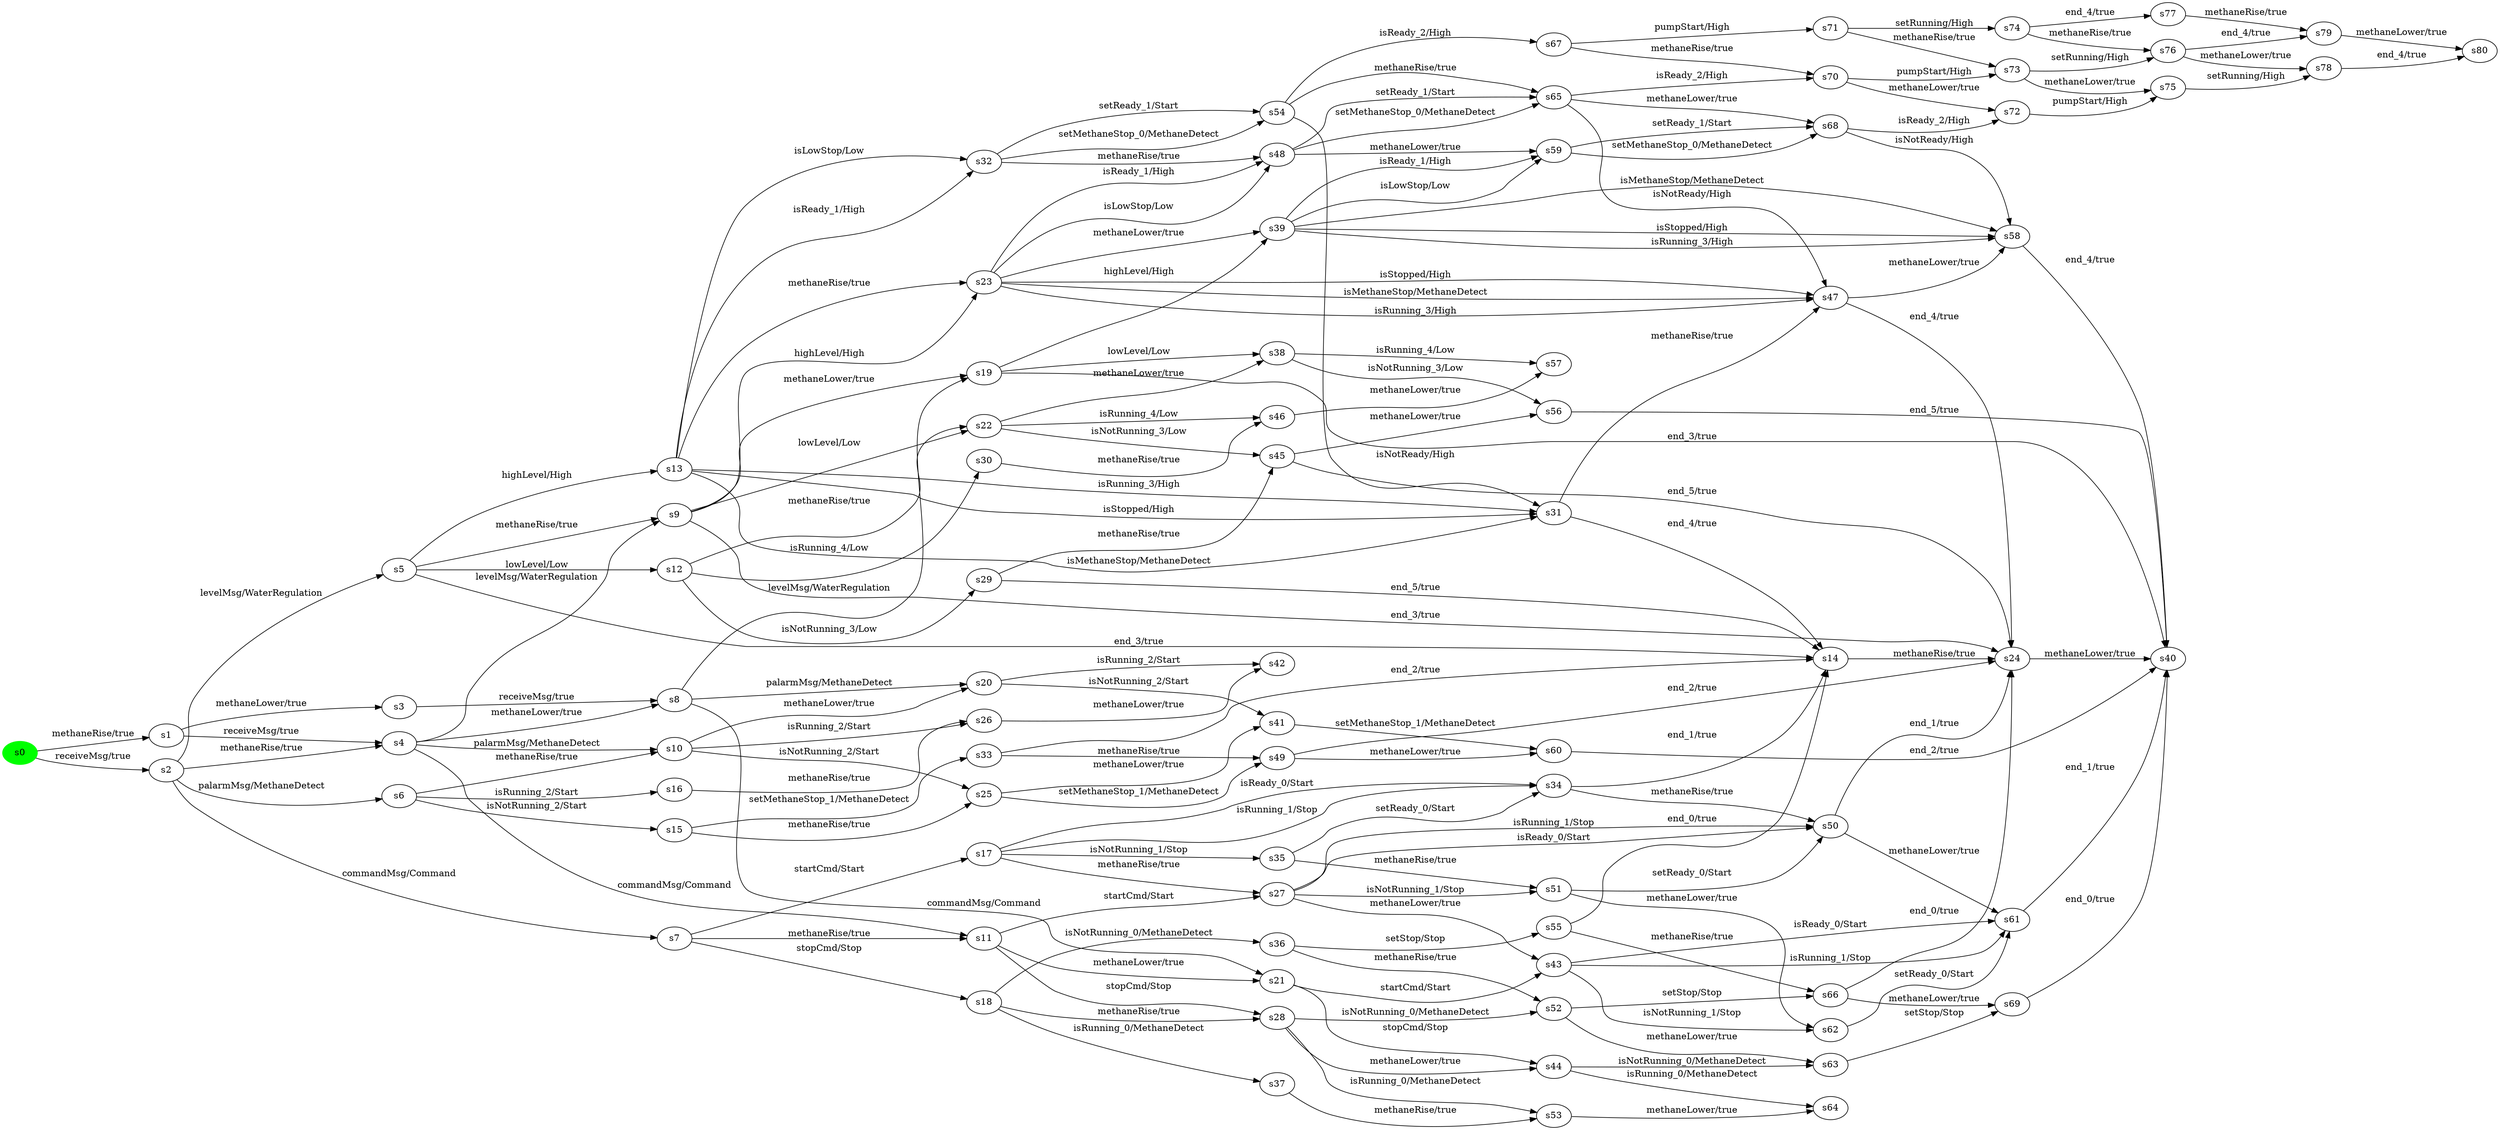 digraph G {
rankdir=LR;
state0[ label = "s0", style=filled, color=green ];
state1 [ label = "s71" ];
state1 -> state2 [ label=" methaneRise/true " ];
state1 -> state3 [ label=" setRunning/High " ];
state4 [ label = "s70" ];
state4 -> state5 [ label=" methaneLower/true " ];
state4 -> state2 [ label=" pumpStart/High " ];
state2 [ label = "s73" ];
state2 -> state6 [ label=" methaneLower/true " ];
state2 -> state7 [ label=" setRunning/High " ];
state5 [ label = "s72" ];
state5 -> state6 [ label=" pumpStart/High " ];
state8 [ label = "s31" ];
state8 -> state9 [ label=" methaneRise/true " ];
state8 -> state10 [ label=" end_4/true " ];
state6 [ label = "s75" ];
state6 -> state11 [ label=" setRunning/High " ];
state3 [ label = "s74" ];
state3 -> state7 [ label=" methaneRise/true " ];
state3 -> state12 [ label=" end_4/true " ];
state13 [ label = "s30" ];
state13 -> state14 [ label=" methaneRise/true " ];
state12 [ label = "s77" ];
state12 -> state15 [ label=" methaneRise/true " ];
state16 [ label = "s33" ];
state16 -> state10 [ label=" end_2/true " ];
state16 -> state17 [ label=" methaneRise/true " ];
state18 [ label = "s32" ];
state18 -> state19 [ label=" setReady_1/Start " ];
state18 -> state19 [ label=" setMethaneStop_0/MethaneDetect " ];
state18 -> state20 [ label=" methaneRise/true " ];
state7 [ label = "s76" ];
state7 -> state15 [ label=" end_4/true " ];
state7 -> state11 [ label=" methaneLower/true " ];
state15 [ label = "s79" ];
state15 -> state21 [ label=" methaneLower/true " ];
state22 [ label = "s35" ];
state22 -> state23 [ label=" setReady_0/Start " ];
state22 -> state24 [ label=" methaneRise/true " ];
state11 [ label = "s78" ];
state11 -> state21 [ label=" end_4/true " ];
state23 [ label = "s34" ];
state23 -> state10 [ label=" end_1/true " ];
state23 -> state25 [ label=" methaneRise/true " ];
state26 [ label = "s37" ];
state26 -> state27 [ label=" methaneRise/true " ];
state28 [ label = "s36" ];
state28 -> state29 [ label=" setStop/Stop " ];
state28 -> state30 [ label=" methaneRise/true " ];
state31 [ label = "s39" ];
state31 -> state32 [ label=" isStopped/High " ];
state31 -> state32 [ label=" isMethaneStop/MethaneDetect " ];
state31 -> state32 [ label=" isRunning_3/High " ];
state31 -> state33 [ label=" isLowStop/Low " ];
state31 -> state33 [ label=" isReady_1/High " ];
state34 [ label = "s38" ];
state34 -> state35 [ label=" isRunning_4/Low " ];
state34 -> state36 [ label=" isNotRunning_3/Low " ];
state0 -> state37 [ label=" methaneRise/true " ];
state0 -> state38 [ label=" receiveMsg/true " ];
state37 [ label = "s1" ];
state37 -> state39 [ label=" methaneLower/true " ];
state37 -> state40 [ label=" receiveMsg/true " ];
state38 [ label = "s2" ];
state38 -> state41 [ label=" palarmMsg/MethaneDetect " ];
state38 -> state42 [ label=" levelMsg/WaterRegulation " ];
state38 -> state40 [ label=" methaneRise/true " ];
state38 -> state43 [ label=" commandMsg/Command " ];
state39 [ label = "s3" ];
state39 -> state44 [ label=" receiveMsg/true " ];
state40 [ label = "s4" ];
state40 -> state45 [ label=" levelMsg/WaterRegulation " ];
state40 -> state44 [ label=" methaneLower/true " ];
state40 -> state46 [ label=" commandMsg/Command " ];
state40 -> state47 [ label=" palarmMsg/MethaneDetect " ];
state42 [ label = "s5" ];
state42 -> state10 [ label=" end_3/true " ];
state42 -> state45 [ label=" methaneRise/true " ];
state42 -> state48 [ label=" highLevel/High " ];
state42 -> state49 [ label=" lowLevel/Low " ];
state41 [ label = "s6" ];
state41 -> state50 [ label=" isNotRunning_2/Start " ];
state41 -> state51 [ label=" isRunning_2/Start " ];
state41 -> state47 [ label=" methaneRise/true " ];
state43 [ label = "s7" ];
state43 -> state52 [ label=" stopCmd/Stop " ];
state43 -> state46 [ label=" methaneRise/true " ];
state43 -> state53 [ label=" startCmd/Start " ];
state44 [ label = "s8" ];
state44 -> state54 [ label=" commandMsg/Command " ];
state44 -> state55 [ label=" levelMsg/WaterRegulation " ];
state44 -> state56 [ label=" palarmMsg/MethaneDetect " ];
state45 [ label = "s9" ];
state45 -> state57 [ label=" highLevel/High " ];
state45 -> state58 [ label=" lowLevel/Low " ];
state45 -> state59 [ label=" end_3/true " ];
state45 -> state55 [ label=" methaneLower/true " ];
state21 [ label = "s80" ];
state60 [ label = "s40" ];
state61 [ label = "s42" ];
state62 [ label = "s41" ];
state62 -> state63 [ label=" setMethaneStop_1/MethaneDetect " ];
state64 [ label = "s44" ];
state64 -> state65 [ label=" isNotRunning_0/MethaneDetect " ];
state64 -> state66 [ label=" isRunning_0/MethaneDetect " ];
state67 [ label = "s43" ];
state67 -> state68 [ label=" isNotRunning_1/Stop " ];
state67 -> state69 [ label=" isRunning_1/Stop " ];
state67 -> state69 [ label=" isReady_0/Start " ];
state14 [ label = "s46" ];
state14 -> state35 [ label=" methaneLower/true " ];
state70 [ label = "s45" ];
state70 -> state59 [ label=" end_5/true " ];
state70 -> state36 [ label=" methaneLower/true " ];
state20 [ label = "s48" ];
state20 -> state71 [ label=" setMethaneStop_0/MethaneDetect " ];
state20 -> state71 [ label=" setReady_1/Start " ];
state20 -> state33 [ label=" methaneLower/true " ];
state9 [ label = "s47" ];
state9 -> state59 [ label=" end_4/true " ];
state9 -> state32 [ label=" methaneLower/true " ];
state17 [ label = "s49" ];
state17 -> state59 [ label=" end_2/true " ];
state17 -> state63 [ label=" methaneLower/true " ];
state24 [ label = "s51" ];
state24 -> state25 [ label=" setReady_0/Start " ];
state24 -> state68 [ label=" methaneLower/true " ];
state25 [ label = "s50" ];
state25 -> state59 [ label=" end_1/true " ];
state25 -> state69 [ label=" methaneLower/true " ];
state27 [ label = "s53" ];
state27 -> state66 [ label=" methaneLower/true " ];
state30 [ label = "s52" ];
state30 -> state65 [ label=" methaneLower/true " ];
state30 -> state72 [ label=" setStop/Stop " ];
state46 [ label = "s11" ];
state46 -> state73 [ label=" stopCmd/Stop " ];
state46 -> state74 [ label=" startCmd/Start " ];
state46 -> state54 [ label=" methaneLower/true " ];
state29 [ label = "s55" ];
state29 -> state72 [ label=" methaneRise/true " ];
state29 -> state10 [ label=" end_0/true " ];
state19 [ label = "s54" ];
state19 -> state75 [ label=" isReady_2/High " ];
state19 -> state71 [ label=" methaneRise/true " ];
state19 -> state8 [ label=" isNotReady/High " ];
state47 [ label = "s10" ];
state47 -> state56 [ label=" methaneLower/true " ];
state47 -> state76 [ label=" isRunning_2/Start " ];
state47 -> state77 [ label=" isNotRunning_2/Start " ];
state35 [ label = "s57" ];
state48 [ label = "s13" ];
state48 -> state18 [ label=" isReady_1/High " ];
state48 -> state18 [ label=" isLowStop/Low " ];
state48 -> state8 [ label=" isStopped/High " ];
state48 -> state8 [ label=" isMethaneStop/MethaneDetect " ];
state48 -> state8 [ label=" isRunning_3/High " ];
state48 -> state57 [ label=" methaneRise/true " ];
state49 [ label = "s12" ];
state49 -> state13 [ label=" isRunning_4/Low " ];
state49 -> state58 [ label=" methaneRise/true " ];
state49 -> state78 [ label=" isNotRunning_3/Low " ];
state36 [ label = "s56" ];
state36 -> state60 [ label=" end_5/true " ];
state50 [ label = "s15" ];
state50 -> state77 [ label=" methaneRise/true " ];
state50 -> state16 [ label=" setMethaneStop_1/MethaneDetect " ];
state33 [ label = "s59" ];
state33 -> state79 [ label=" setMethaneStop_0/MethaneDetect " ];
state33 -> state79 [ label=" setReady_1/Start " ];
state10 [ label = "s14" ];
state10 -> state59 [ label=" methaneRise/true " ];
state32 [ label = "s58" ];
state32 -> state60 [ label=" end_4/true " ];
state53 [ label = "s17" ];
state53 -> state23 [ label=" isRunning_1/Stop " ];
state53 -> state23 [ label=" isReady_0/Start " ];
state53 -> state22 [ label=" isNotRunning_1/Stop " ];
state53 -> state74 [ label=" methaneRise/true " ];
state51 [ label = "s16" ];
state51 -> state76 [ label=" methaneRise/true " ];
state55 [ label = "s19" ];
state55 -> state34 [ label=" lowLevel/Low " ];
state55 -> state60 [ label=" end_3/true " ];
state55 -> state31 [ label=" highLevel/High " ];
state52 [ label = "s18" ];
state52 -> state28 [ label=" isNotRunning_0/MethaneDetect " ];
state52 -> state26 [ label=" isRunning_0/MethaneDetect " ];
state52 -> state73 [ label=" methaneRise/true " ];
state63 [ label = "s60" ];
state63 -> state60 [ label=" end_2/true " ];
state68 [ label = "s62" ];
state68 -> state69 [ label=" setReady_0/Start " ];
state69 [ label = "s61" ];
state69 -> state60 [ label=" end_1/true " ];
state56 [ label = "s20" ];
state56 -> state61 [ label=" isRunning_2/Start " ];
state56 -> state62 [ label=" isNotRunning_2/Start " ];
state66 [ label = "s64" ];
state65 [ label = "s63" ];
state65 -> state80 [ label=" setStop/Stop " ];
state58 [ label = "s22" ];
state58 -> state34 [ label=" methaneLower/true " ];
state58 -> state70 [ label=" isNotRunning_3/Low " ];
state58 -> state14 [ label=" isRunning_4/Low " ];
state72 [ label = "s66" ];
state72 -> state80 [ label=" methaneLower/true " ];
state72 -> state59 [ label=" end_0/true " ];
state54 [ label = "s21" ];
state54 -> state67 [ label=" startCmd/Start " ];
state54 -> state64 [ label=" stopCmd/Stop " ];
state71 [ label = "s65" ];
state71 -> state79 [ label=" methaneLower/true " ];
state71 -> state9 [ label=" isNotReady/High " ];
state71 -> state4 [ label=" isReady_2/High " ];
state59 [ label = "s24" ];
state59 -> state60 [ label=" methaneLower/true " ];
state79 [ label = "s68" ];
state79 -> state5 [ label=" isReady_2/High " ];
state79 -> state32 [ label=" isNotReady/High " ];
state75 [ label = "s67" ];
state75 -> state4 [ label=" methaneRise/true " ];
state75 -> state1 [ label=" pumpStart/High " ];
state57 [ label = "s23" ];
state57 -> state20 [ label=" isLowStop/Low " ];
state57 -> state20 [ label=" isReady_1/High " ];
state57 -> state9 [ label=" isMethaneStop/MethaneDetect " ];
state57 -> state9 [ label=" isRunning_3/High " ];
state57 -> state9 [ label=" isStopped/High " ];
state57 -> state31 [ label=" methaneLower/true " ];
state76 [ label = "s26" ];
state76 -> state61 [ label=" methaneLower/true " ];
state77 [ label = "s25" ];
state77 -> state17 [ label=" setMethaneStop_1/MethaneDetect " ];
state77 -> state62 [ label=" methaneLower/true " ];
state80 [ label = "s69" ];
state80 -> state60 [ label=" end_0/true " ];
state73 [ label = "s28" ];
state73 -> state30 [ label=" isNotRunning_0/MethaneDetect " ];
state73 -> state64 [ label=" methaneLower/true " ];
state73 -> state27 [ label=" isRunning_0/MethaneDetect " ];
state74 [ label = "s27" ];
state74 -> state24 [ label=" isNotRunning_1/Stop " ];
state74 -> state25 [ label=" isReady_0/Start " ];
state74 -> state25 [ label=" isRunning_1/Stop " ];
state74 -> state67 [ label=" methaneLower/true " ];
state78 [ label = "s29" ];
state78 -> state10 [ label=" end_5/true " ];
state78 -> state70 [ label=" methaneRise/true " ];
}
